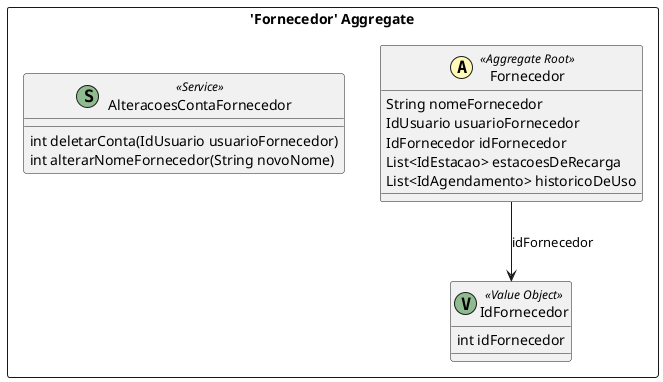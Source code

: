 @startuml

skinparam componentStyle uml2

package "'Fornecedor' Aggregate" <<Rectangle>> {
	class Fornecedor <<(A,#fffab8) Aggregate Root>> {
		String nomeFornecedor
		IdUsuario usuarioFornecedor
		IdFornecedor idFornecedor
		List<IdEstacao> estacoesDeRecarga
		List<IdAgendamento> historicoDeUso
	}
	class IdFornecedor <<(V,DarkSeaGreen) Value Object>> {
		int idFornecedor
	}
	class AlteracoesContaFornecedor <<(S,DarkSeaGreen) Service>> {
		int deletarConta(IdUsuario usuarioFornecedor)
		int alterarNomeFornecedor(String novoNome)
	}
}
Fornecedor --> IdFornecedor : idFornecedor


@enduml
